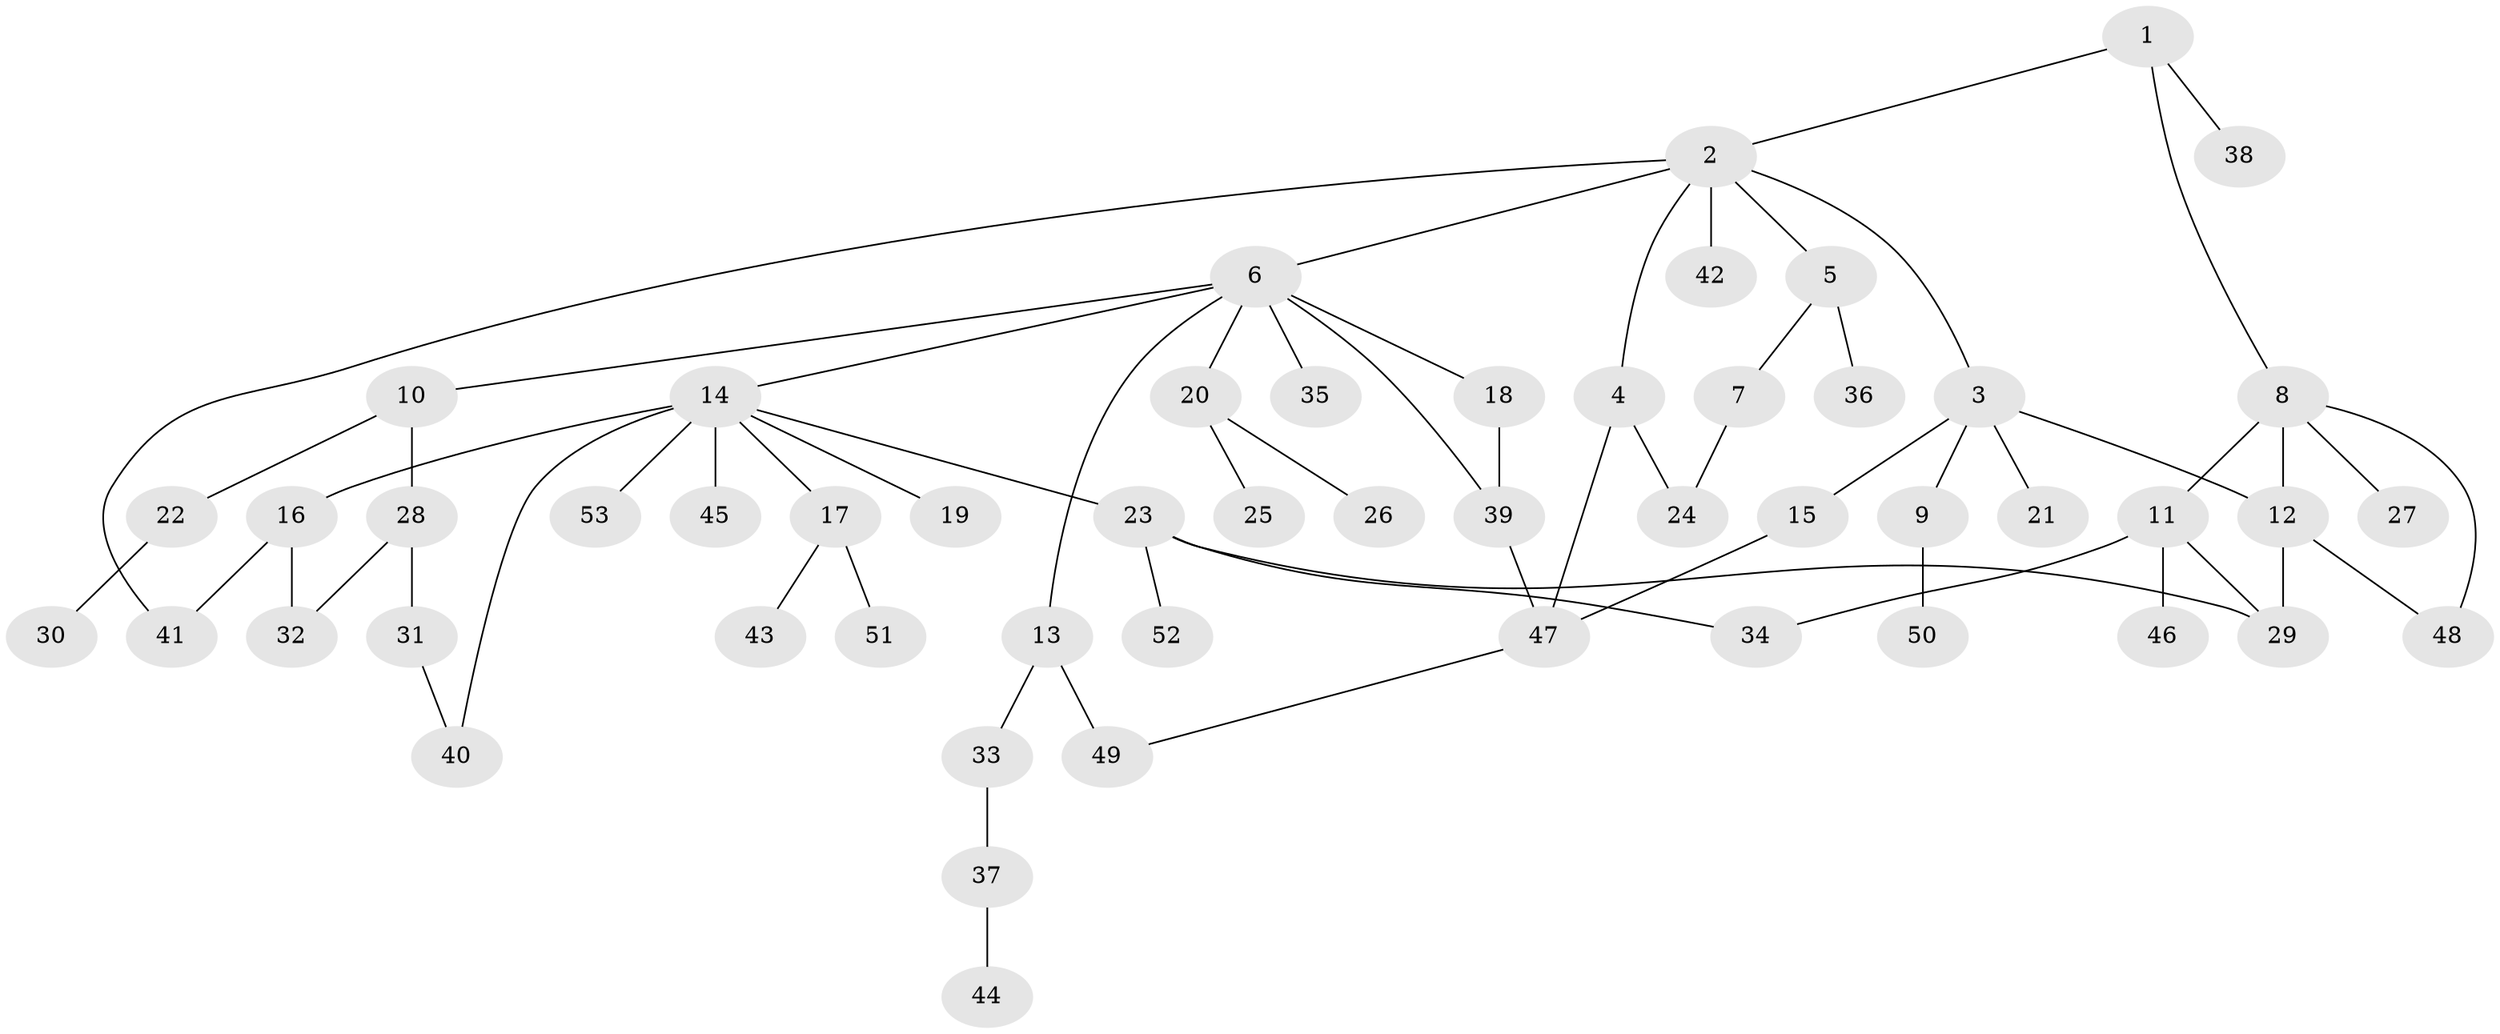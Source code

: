 // original degree distribution, {4: 0.09090909090909091, 8: 0.010101010101010102, 2: 0.30303030303030304, 9: 0.010101010101010102, 3: 0.1414141414141414, 6: 0.010101010101010102, 5: 0.030303030303030304, 7: 0.010101010101010102, 1: 0.3939393939393939}
// Generated by graph-tools (version 1.1) at 2025/34/03/09/25 02:34:00]
// undirected, 53 vertices, 65 edges
graph export_dot {
graph [start="1"]
  node [color=gray90,style=filled];
  1;
  2;
  3;
  4;
  5;
  6;
  7;
  8;
  9;
  10;
  11;
  12;
  13;
  14;
  15;
  16;
  17;
  18;
  19;
  20;
  21;
  22;
  23;
  24;
  25;
  26;
  27;
  28;
  29;
  30;
  31;
  32;
  33;
  34;
  35;
  36;
  37;
  38;
  39;
  40;
  41;
  42;
  43;
  44;
  45;
  46;
  47;
  48;
  49;
  50;
  51;
  52;
  53;
  1 -- 2 [weight=1.0];
  1 -- 8 [weight=1.0];
  1 -- 38 [weight=1.0];
  2 -- 3 [weight=1.0];
  2 -- 4 [weight=1.0];
  2 -- 5 [weight=1.0];
  2 -- 6 [weight=1.0];
  2 -- 41 [weight=1.0];
  2 -- 42 [weight=1.0];
  3 -- 9 [weight=1.0];
  3 -- 12 [weight=1.0];
  3 -- 15 [weight=1.0];
  3 -- 21 [weight=1.0];
  4 -- 24 [weight=1.0];
  4 -- 47 [weight=1.0];
  5 -- 7 [weight=1.0];
  5 -- 36 [weight=1.0];
  6 -- 10 [weight=1.0];
  6 -- 13 [weight=1.0];
  6 -- 14 [weight=1.0];
  6 -- 18 [weight=1.0];
  6 -- 20 [weight=1.0];
  6 -- 35 [weight=1.0];
  6 -- 39 [weight=1.0];
  7 -- 24 [weight=1.0];
  8 -- 11 [weight=1.0];
  8 -- 12 [weight=1.0];
  8 -- 27 [weight=1.0];
  8 -- 48 [weight=1.0];
  9 -- 50 [weight=1.0];
  10 -- 22 [weight=1.0];
  10 -- 28 [weight=1.0];
  11 -- 29 [weight=1.0];
  11 -- 34 [weight=1.0];
  11 -- 46 [weight=2.0];
  12 -- 29 [weight=1.0];
  12 -- 48 [weight=1.0];
  13 -- 33 [weight=1.0];
  13 -- 49 [weight=2.0];
  14 -- 16 [weight=2.0];
  14 -- 17 [weight=1.0];
  14 -- 19 [weight=1.0];
  14 -- 23 [weight=1.0];
  14 -- 40 [weight=1.0];
  14 -- 45 [weight=1.0];
  14 -- 53 [weight=1.0];
  15 -- 47 [weight=1.0];
  16 -- 32 [weight=1.0];
  16 -- 41 [weight=1.0];
  17 -- 43 [weight=1.0];
  17 -- 51 [weight=1.0];
  18 -- 39 [weight=2.0];
  20 -- 25 [weight=1.0];
  20 -- 26 [weight=1.0];
  22 -- 30 [weight=1.0];
  23 -- 29 [weight=1.0];
  23 -- 34 [weight=1.0];
  23 -- 52 [weight=1.0];
  28 -- 31 [weight=1.0];
  28 -- 32 [weight=1.0];
  31 -- 40 [weight=1.0];
  33 -- 37 [weight=1.0];
  37 -- 44 [weight=1.0];
  39 -- 47 [weight=1.0];
  47 -- 49 [weight=1.0];
}

